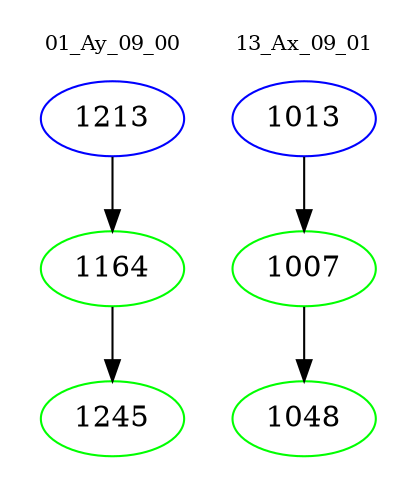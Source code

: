 digraph{
subgraph cluster_0 {
color = white
label = "01_Ay_09_00";
fontsize=10;
T0_1213 [label="1213", color="blue"]
T0_1213 -> T0_1164 [color="black"]
T0_1164 [label="1164", color="green"]
T0_1164 -> T0_1245 [color="black"]
T0_1245 [label="1245", color="green"]
}
subgraph cluster_1 {
color = white
label = "13_Ax_09_01";
fontsize=10;
T1_1013 [label="1013", color="blue"]
T1_1013 -> T1_1007 [color="black"]
T1_1007 [label="1007", color="green"]
T1_1007 -> T1_1048 [color="black"]
T1_1048 [label="1048", color="green"]
}
}
